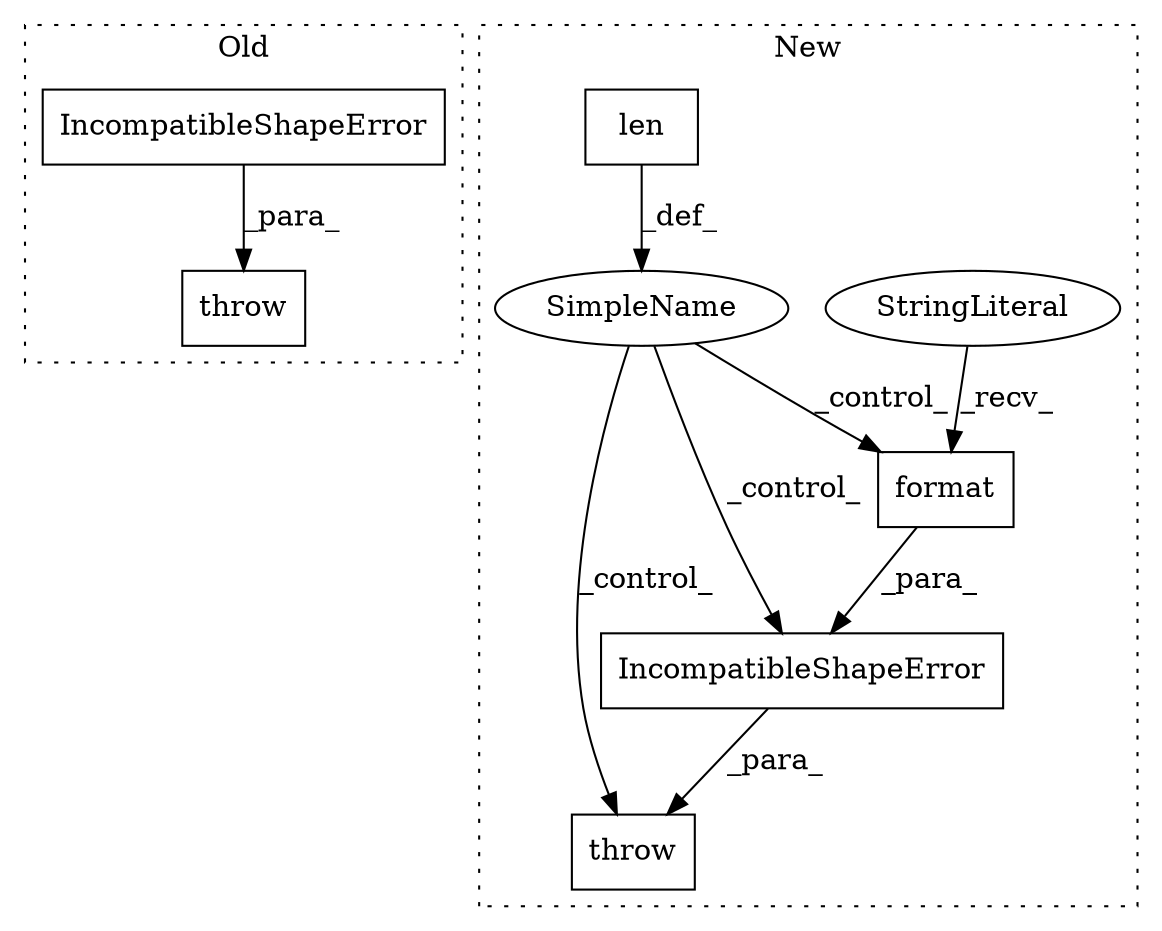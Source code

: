 digraph G {
subgraph cluster0 {
1 [label="IncompatibleShapeError" a="32" s="44925,45034" l="23,1" shape="box"];
6 [label="throw" a="53" s="44914" l="6" shape="box"];
label = "Old";
style="dotted";
}
subgraph cluster1 {
2 [label="throw" a="53" s="44825" l="6" shape="box"];
3 [label="IncompatibleShapeError" a="32" s="44836,45011" l="23,1" shape="box"];
4 [label="format" a="32" s="44945,45010" l="7,1" shape="box"];
5 [label="StringLiteral" a="45" s="44859" l="85" shape="ellipse"];
7 [label="SimpleName" a="42" s="" l="" shape="ellipse"];
8 [label="len" a="32" s="44793,44814" l="4,1" shape="box"];
label = "New";
style="dotted";
}
1 -> 6 [label="_para_"];
3 -> 2 [label="_para_"];
4 -> 3 [label="_para_"];
5 -> 4 [label="_recv_"];
7 -> 3 [label="_control_"];
7 -> 4 [label="_control_"];
7 -> 2 [label="_control_"];
8 -> 7 [label="_def_"];
}